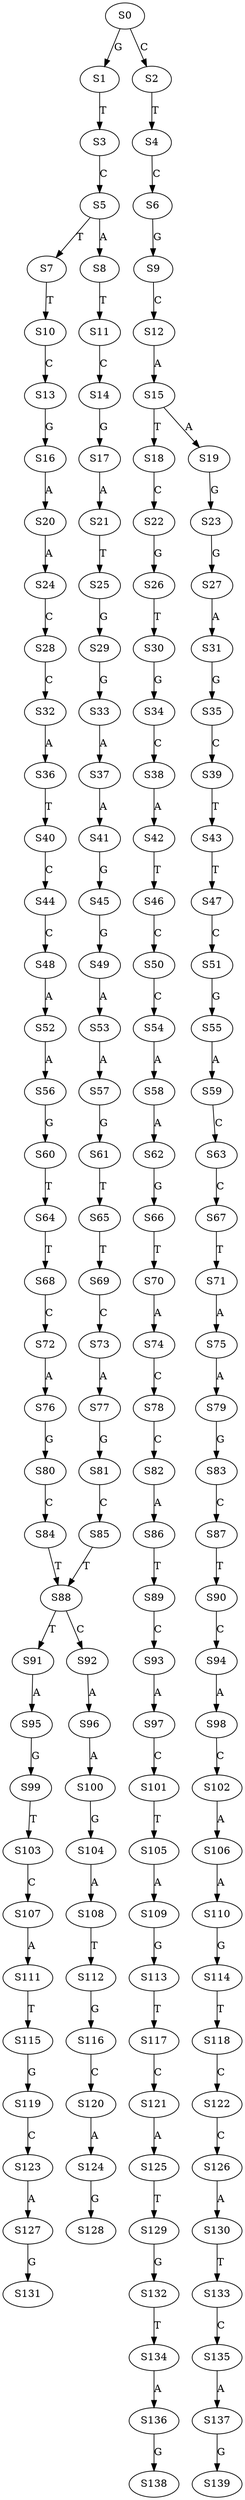 strict digraph  {
	S0 -> S1 [ label = G ];
	S0 -> S2 [ label = C ];
	S1 -> S3 [ label = T ];
	S2 -> S4 [ label = T ];
	S3 -> S5 [ label = C ];
	S4 -> S6 [ label = C ];
	S5 -> S7 [ label = T ];
	S5 -> S8 [ label = A ];
	S6 -> S9 [ label = G ];
	S7 -> S10 [ label = T ];
	S8 -> S11 [ label = T ];
	S9 -> S12 [ label = C ];
	S10 -> S13 [ label = C ];
	S11 -> S14 [ label = C ];
	S12 -> S15 [ label = A ];
	S13 -> S16 [ label = G ];
	S14 -> S17 [ label = G ];
	S15 -> S18 [ label = T ];
	S15 -> S19 [ label = A ];
	S16 -> S20 [ label = A ];
	S17 -> S21 [ label = A ];
	S18 -> S22 [ label = C ];
	S19 -> S23 [ label = G ];
	S20 -> S24 [ label = A ];
	S21 -> S25 [ label = T ];
	S22 -> S26 [ label = G ];
	S23 -> S27 [ label = G ];
	S24 -> S28 [ label = C ];
	S25 -> S29 [ label = G ];
	S26 -> S30 [ label = T ];
	S27 -> S31 [ label = A ];
	S28 -> S32 [ label = C ];
	S29 -> S33 [ label = G ];
	S30 -> S34 [ label = G ];
	S31 -> S35 [ label = G ];
	S32 -> S36 [ label = A ];
	S33 -> S37 [ label = A ];
	S34 -> S38 [ label = C ];
	S35 -> S39 [ label = C ];
	S36 -> S40 [ label = T ];
	S37 -> S41 [ label = A ];
	S38 -> S42 [ label = A ];
	S39 -> S43 [ label = T ];
	S40 -> S44 [ label = C ];
	S41 -> S45 [ label = G ];
	S42 -> S46 [ label = T ];
	S43 -> S47 [ label = T ];
	S44 -> S48 [ label = C ];
	S45 -> S49 [ label = G ];
	S46 -> S50 [ label = C ];
	S47 -> S51 [ label = C ];
	S48 -> S52 [ label = A ];
	S49 -> S53 [ label = A ];
	S50 -> S54 [ label = C ];
	S51 -> S55 [ label = G ];
	S52 -> S56 [ label = A ];
	S53 -> S57 [ label = A ];
	S54 -> S58 [ label = A ];
	S55 -> S59 [ label = A ];
	S56 -> S60 [ label = G ];
	S57 -> S61 [ label = G ];
	S58 -> S62 [ label = A ];
	S59 -> S63 [ label = C ];
	S60 -> S64 [ label = T ];
	S61 -> S65 [ label = T ];
	S62 -> S66 [ label = G ];
	S63 -> S67 [ label = C ];
	S64 -> S68 [ label = T ];
	S65 -> S69 [ label = T ];
	S66 -> S70 [ label = T ];
	S67 -> S71 [ label = T ];
	S68 -> S72 [ label = C ];
	S69 -> S73 [ label = C ];
	S70 -> S74 [ label = A ];
	S71 -> S75 [ label = A ];
	S72 -> S76 [ label = A ];
	S73 -> S77 [ label = A ];
	S74 -> S78 [ label = C ];
	S75 -> S79 [ label = A ];
	S76 -> S80 [ label = G ];
	S77 -> S81 [ label = G ];
	S78 -> S82 [ label = C ];
	S79 -> S83 [ label = G ];
	S80 -> S84 [ label = C ];
	S81 -> S85 [ label = C ];
	S82 -> S86 [ label = A ];
	S83 -> S87 [ label = C ];
	S84 -> S88 [ label = T ];
	S85 -> S88 [ label = T ];
	S86 -> S89 [ label = T ];
	S87 -> S90 [ label = T ];
	S88 -> S91 [ label = T ];
	S88 -> S92 [ label = C ];
	S89 -> S93 [ label = C ];
	S90 -> S94 [ label = C ];
	S91 -> S95 [ label = A ];
	S92 -> S96 [ label = A ];
	S93 -> S97 [ label = A ];
	S94 -> S98 [ label = A ];
	S95 -> S99 [ label = G ];
	S96 -> S100 [ label = A ];
	S97 -> S101 [ label = C ];
	S98 -> S102 [ label = C ];
	S99 -> S103 [ label = T ];
	S100 -> S104 [ label = G ];
	S101 -> S105 [ label = T ];
	S102 -> S106 [ label = A ];
	S103 -> S107 [ label = C ];
	S104 -> S108 [ label = A ];
	S105 -> S109 [ label = A ];
	S106 -> S110 [ label = A ];
	S107 -> S111 [ label = A ];
	S108 -> S112 [ label = T ];
	S109 -> S113 [ label = G ];
	S110 -> S114 [ label = G ];
	S111 -> S115 [ label = T ];
	S112 -> S116 [ label = G ];
	S113 -> S117 [ label = T ];
	S114 -> S118 [ label = T ];
	S115 -> S119 [ label = G ];
	S116 -> S120 [ label = C ];
	S117 -> S121 [ label = C ];
	S118 -> S122 [ label = C ];
	S119 -> S123 [ label = C ];
	S120 -> S124 [ label = A ];
	S121 -> S125 [ label = A ];
	S122 -> S126 [ label = C ];
	S123 -> S127 [ label = A ];
	S124 -> S128 [ label = G ];
	S125 -> S129 [ label = T ];
	S126 -> S130 [ label = A ];
	S127 -> S131 [ label = G ];
	S129 -> S132 [ label = G ];
	S130 -> S133 [ label = T ];
	S132 -> S134 [ label = T ];
	S133 -> S135 [ label = C ];
	S134 -> S136 [ label = A ];
	S135 -> S137 [ label = A ];
	S136 -> S138 [ label = G ];
	S137 -> S139 [ label = G ];
}
